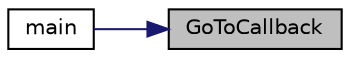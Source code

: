digraph "GoToCallback"
{
 // LATEX_PDF_SIZE
  edge [fontname="Helvetica",fontsize="10",labelfontname="Helvetica",labelfontsize="10"];
  node [fontname="Helvetica",fontsize="10",shape=record];
  rankdir="RL";
  Node1 [label="GoToCallback",height=0.2,width=0.4,color="black", fillcolor="grey75", style="filled", fontcolor="black",tooltip="implementation of service SERVICE_INTERFACE_FIND_CONSISTENT_HYP"];
  Node1 -> Node2 [dir="back",color="midnightblue",fontsize="10",style="solid",fontname="Helvetica"];
  Node2 [label="main",height=0.2,width=0.4,color="black", fillcolor="white", style="filled",URL="$a00137_a0ddf1224851353fc92bfbff6f499fa97.html#a0ddf1224851353fc92bfbff6f499fa97",tooltip="ROS node main - cluedo_movement_controller."];
}
